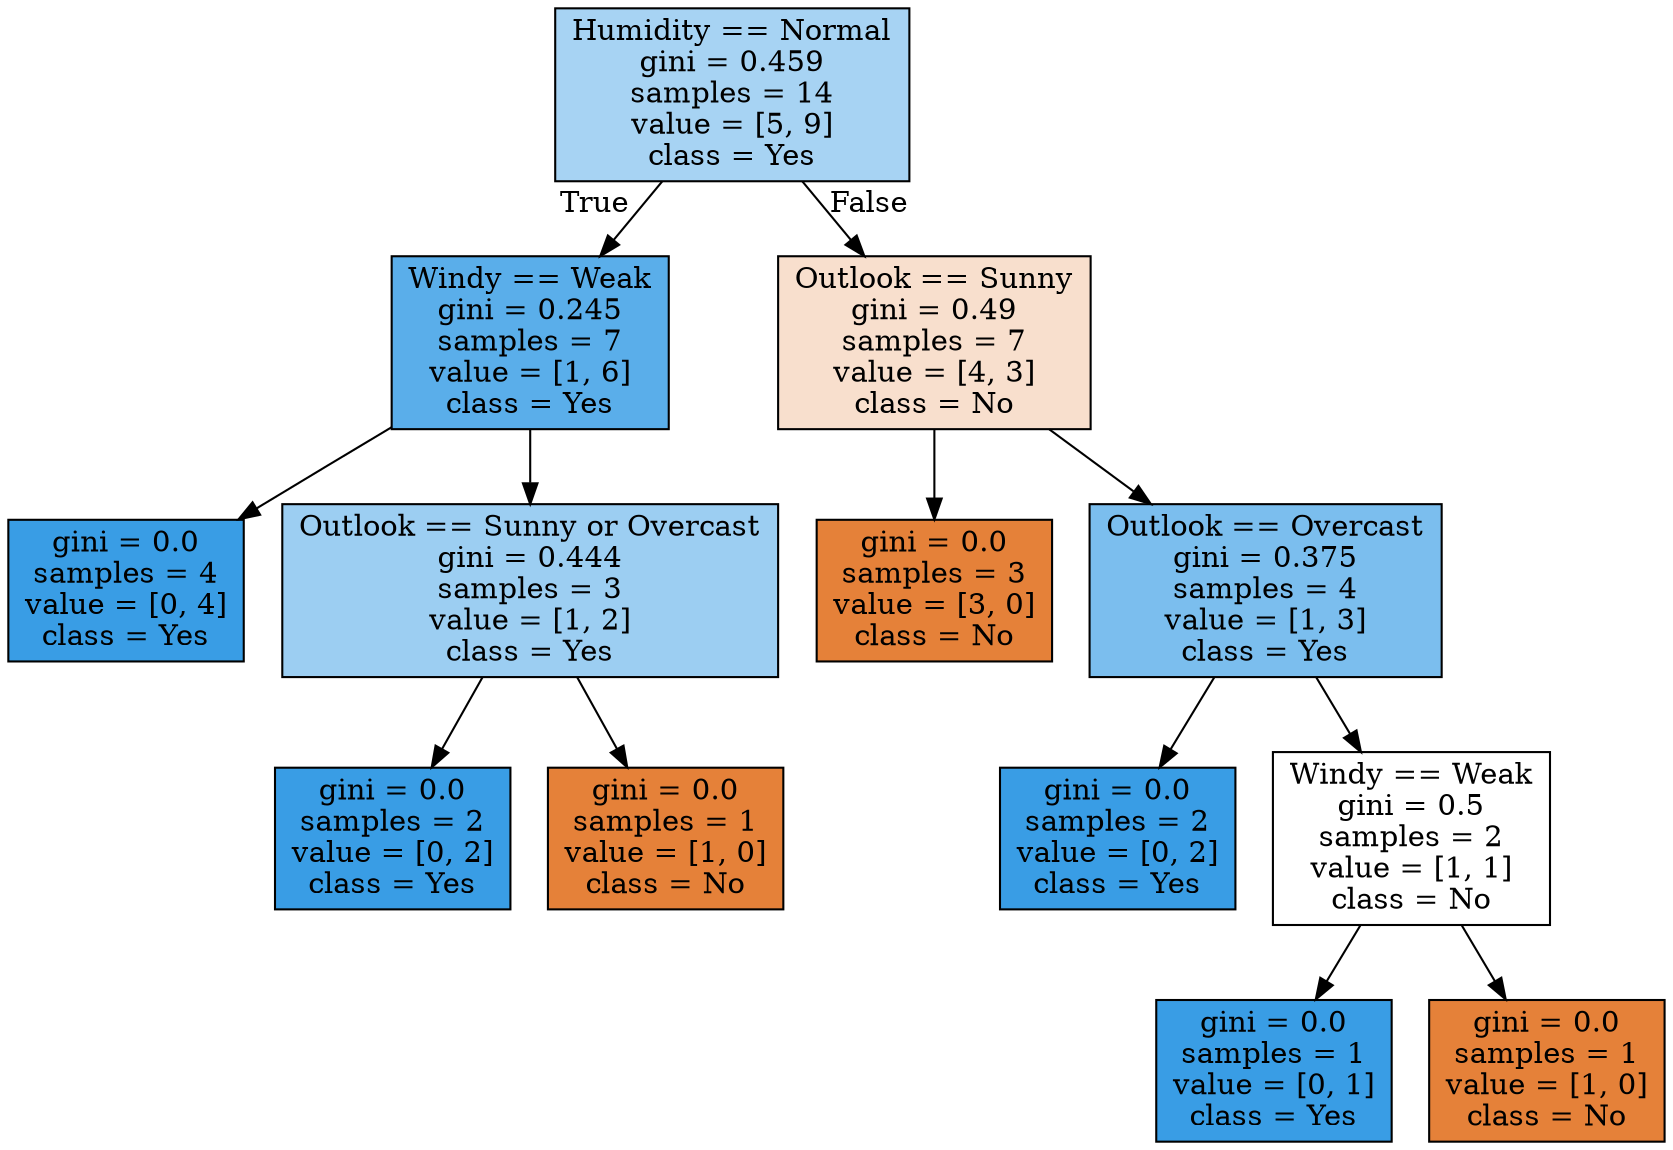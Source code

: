 digraph Tree {
node [shape=box, style="filled", color="black"] ;
0 [label="Humidity == Normal\ngini = 0.459\nsamples = 14\nvalue = [5, 9]\nclass = Yes", fillcolor="#399de571"] ;
1 [label="Windy == Weak\ngini = 0.245\nsamples = 7\nvalue = [1, 6]\nclass = Yes", fillcolor="#399de5d4"] ;
0 -> 1 [labeldistance=2.5, labelangle=45, headlabel="True"] ;
2 [label="gini = 0.0\nsamples = 4\nvalue = [0, 4]\nclass = Yes", fillcolor="#399de5ff"] ;
1 -> 2 ;
3 [label="Outlook == Sunny or Overcast\ngini = 0.444\nsamples = 3\nvalue = [1, 2]\nclass = Yes", fillcolor="#399de57f"] ;
1 -> 3 ;
4 [label="gini = 0.0\nsamples = 2\nvalue = [0, 2]\nclass = Yes", fillcolor="#399de5ff"] ;
3 -> 4 ;
5 [label="gini = 0.0\nsamples = 1\nvalue = [1, 0]\nclass = No", fillcolor="#e58139ff"] ;
3 -> 5 ;
6 [label="Outlook == Sunny\ngini = 0.49\nsamples = 7\nvalue = [4, 3]\nclass = No", fillcolor="#e5813940"] ;
0 -> 6 [labeldistance=2.5, labelangle=-45, headlabel="False"] ;
7 [label="gini = 0.0\nsamples = 3\nvalue = [3, 0]\nclass = No", fillcolor="#e58139ff"] ;
6 -> 7 ;
8 [label="Outlook == Overcast\ngini = 0.375\nsamples = 4\nvalue = [1, 3]\nclass = Yes", fillcolor="#399de5aa"] ;
6 -> 8 ;
9 [label="gini = 0.0\nsamples = 2\nvalue = [0, 2]\nclass = Yes", fillcolor="#399de5ff"] ;
8 -> 9 ;
10 [label="Windy == Weak\ngini = 0.5\nsamples = 2\nvalue = [1, 1]\nclass = No", fillcolor="#e5813900"] ;
8 -> 10 ;
11 [label="gini = 0.0\nsamples = 1\nvalue = [0, 1]\nclass = Yes", fillcolor="#399de5ff"] ;
10 -> 11 ;
12 [label="gini = 0.0\nsamples = 1\nvalue = [1, 0]\nclass = No", fillcolor="#e58139ff"] ;
10 -> 12 ;
}